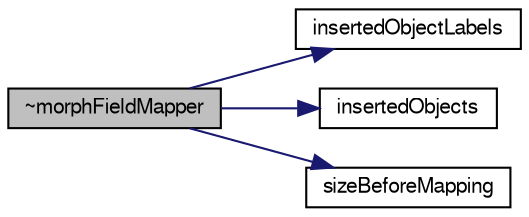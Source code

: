 digraph "~morphFieldMapper"
{
  bgcolor="transparent";
  edge [fontname="FreeSans",fontsize="10",labelfontname="FreeSans",labelfontsize="10"];
  node [fontname="FreeSans",fontsize="10",shape=record];
  rankdir="LR";
  Node2 [label="~morphFieldMapper",height=0.2,width=0.4,color="black", fillcolor="grey75", style="filled", fontcolor="black"];
  Node2 -> Node3 [color="midnightblue",fontsize="10",style="solid",fontname="FreeSans"];
  Node3 [label="insertedObjectLabels",height=0.2,width=0.4,color="black",URL="$a27394.html#a27e9e4866ee134dce152d36bf7f20384",tooltip="Return list of inserted objects. "];
  Node2 -> Node4 [color="midnightblue",fontsize="10",style="solid",fontname="FreeSans"];
  Node4 [label="insertedObjects",height=0.2,width=0.4,color="black",URL="$a27394.html#a1f1a3d3289cd3c09dd0a65a58b8d55d7",tooltip="Are there any inserted objects. "];
  Node2 -> Node5 [color="midnightblue",fontsize="10",style="solid",fontname="FreeSans"];
  Node5 [label="sizeBeforeMapping",height=0.2,width=0.4,color="black",URL="$a27394.html#a1c2d1eca9c8b4cd093938095f242d72c",tooltip="Return size of field before mapping. "];
}

